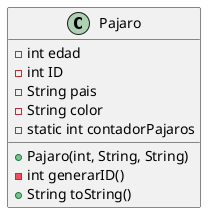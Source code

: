@startuml

class Pajaro {
    - int edad
    - int ID
    - String pais
    - String color
    - static int contadorPajaros
    + Pajaro(int, String, String)
    - int generarID()
    + String toString()
}

@enduml

